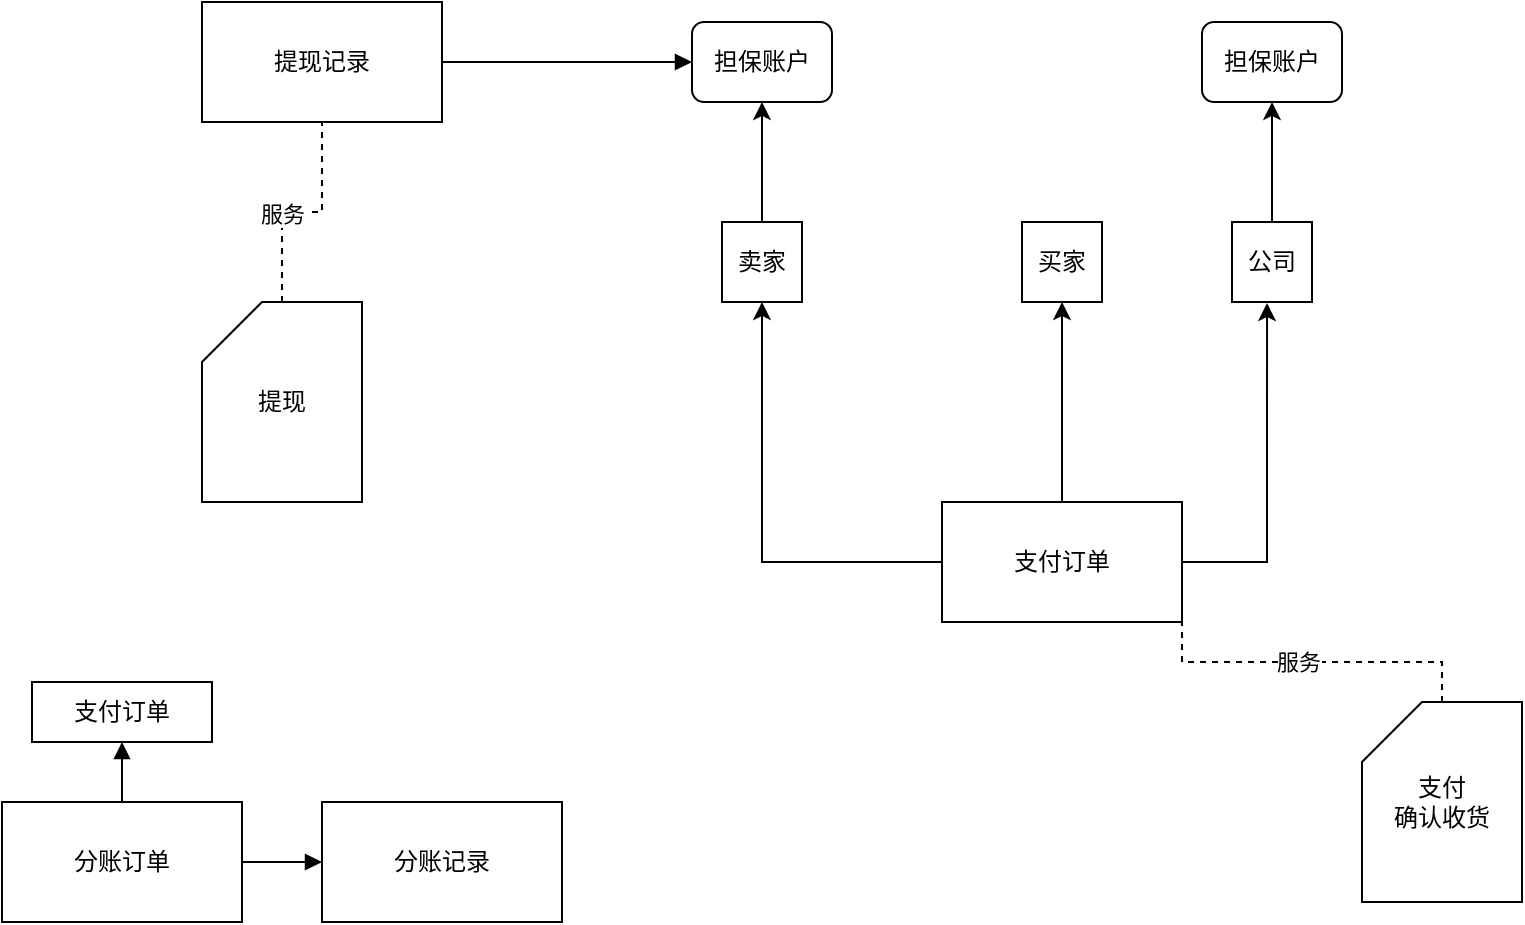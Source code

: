 <mxfile version="20.8.23" type="github">
  <diagram id="h3CSzwQBVvNEi9bYj9ZV" name="Page-1">
    <mxGraphModel dx="2284" dy="794" grid="1" gridSize="10" guides="1" tooltips="1" connect="1" arrows="1" fold="1" page="1" pageScale="1" pageWidth="850" pageHeight="1100" math="0" shadow="0">
      <root>
        <mxCell id="0" />
        <mxCell id="1" parent="0" />
        <mxCell id="zE71gSJNUN73lAzTByjQ-34" style="edgeStyle=orthogonalEdgeStyle;rounded=0;orthogonalLoop=1;jettySize=auto;html=1;" parent="1" source="zE71gSJNUN73lAzTByjQ-5" target="zE71gSJNUN73lAzTByjQ-33" edge="1">
          <mxGeometry relative="1" as="geometry" />
        </mxCell>
        <mxCell id="zE71gSJNUN73lAzTByjQ-5" value="卖家" style="whiteSpace=wrap;html=1;aspect=fixed;" parent="1" vertex="1">
          <mxGeometry x="170" y="150" width="40" height="40" as="geometry" />
        </mxCell>
        <mxCell id="zE71gSJNUN73lAzTByjQ-6" value="买家" style="whiteSpace=wrap;html=1;aspect=fixed;" parent="1" vertex="1">
          <mxGeometry x="320" y="150" width="40" height="40" as="geometry" />
        </mxCell>
        <mxCell id="zE71gSJNUN73lAzTByjQ-36" style="edgeStyle=orthogonalEdgeStyle;rounded=0;orthogonalLoop=1;jettySize=auto;html=1;entryX=0.5;entryY=1;entryDx=0;entryDy=0;" parent="1" source="zE71gSJNUN73lAzTByjQ-7" target="zE71gSJNUN73lAzTByjQ-35" edge="1">
          <mxGeometry relative="1" as="geometry" />
        </mxCell>
        <mxCell id="zE71gSJNUN73lAzTByjQ-7" value="公司" style="whiteSpace=wrap;html=1;aspect=fixed;" parent="1" vertex="1">
          <mxGeometry x="425" y="150" width="40" height="40" as="geometry" />
        </mxCell>
        <mxCell id="zE71gSJNUN73lAzTByjQ-15" style="edgeStyle=orthogonalEdgeStyle;rounded=0;orthogonalLoop=1;jettySize=auto;html=1;entryX=0.5;entryY=1;entryDx=0;entryDy=0;" parent="1" source="zE71gSJNUN73lAzTByjQ-13" target="zE71gSJNUN73lAzTByjQ-6" edge="1">
          <mxGeometry relative="1" as="geometry" />
        </mxCell>
        <mxCell id="zE71gSJNUN73lAzTByjQ-16" style="edgeStyle=orthogonalEdgeStyle;rounded=0;orthogonalLoop=1;jettySize=auto;html=1;entryX=0.5;entryY=1;entryDx=0;entryDy=0;" parent="1" source="zE71gSJNUN73lAzTByjQ-13" target="zE71gSJNUN73lAzTByjQ-5" edge="1">
          <mxGeometry relative="1" as="geometry" />
        </mxCell>
        <mxCell id="zE71gSJNUN73lAzTByjQ-17" style="edgeStyle=orthogonalEdgeStyle;rounded=0;orthogonalLoop=1;jettySize=auto;html=1;entryX=0.438;entryY=1.013;entryDx=0;entryDy=0;entryPerimeter=0;" parent="1" source="zE71gSJNUN73lAzTByjQ-13" target="zE71gSJNUN73lAzTByjQ-7" edge="1">
          <mxGeometry relative="1" as="geometry" />
        </mxCell>
        <mxCell id="zE71gSJNUN73lAzTByjQ-13" value="支付订单" style="whiteSpace=wrap;html=1;" parent="1" vertex="1">
          <mxGeometry x="280" y="290" width="120" height="60" as="geometry" />
        </mxCell>
        <mxCell id="zE71gSJNUN73lAzTByjQ-61" style="edgeStyle=orthogonalEdgeStyle;rounded=0;orthogonalLoop=1;jettySize=auto;html=1;endArrow=block;endFill=1;" parent="1" source="zE71gSJNUN73lAzTByjQ-18" target="zE71gSJNUN73lAzTByjQ-60" edge="1">
          <mxGeometry relative="1" as="geometry" />
        </mxCell>
        <mxCell id="zE71gSJNUN73lAzTByjQ-64" style="edgeStyle=orthogonalEdgeStyle;rounded=0;orthogonalLoop=1;jettySize=auto;html=1;entryX=0.5;entryY=1;entryDx=0;entryDy=0;endArrow=block;endFill=1;" parent="1" source="zE71gSJNUN73lAzTByjQ-18" target="zE71gSJNUN73lAzTByjQ-63" edge="1">
          <mxGeometry relative="1" as="geometry" />
        </mxCell>
        <mxCell id="zE71gSJNUN73lAzTByjQ-18" value="分账订单" style="whiteSpace=wrap;html=1;" parent="1" vertex="1">
          <mxGeometry x="-190" y="440" width="120" height="60" as="geometry" />
        </mxCell>
        <mxCell id="zE71gSJNUN73lAzTByjQ-33" value="担保账户" style="rounded=1;whiteSpace=wrap;html=1;" parent="1" vertex="1">
          <mxGeometry x="155" y="50" width="70" height="40" as="geometry" />
        </mxCell>
        <mxCell id="zE71gSJNUN73lAzTByjQ-35" value="担保账户" style="rounded=1;whiteSpace=wrap;html=1;" parent="1" vertex="1">
          <mxGeometry x="410" y="50" width="70" height="40" as="geometry" />
        </mxCell>
        <mxCell id="zE71gSJNUN73lAzTByjQ-47" style="edgeStyle=orthogonalEdgeStyle;rounded=0;orthogonalLoop=1;jettySize=auto;html=1;entryX=0.5;entryY=1;entryDx=0;entryDy=0;endArrow=none;endFill=0;dashed=1;" parent="1" source="zE71gSJNUN73lAzTByjQ-46" target="zE71gSJNUN73lAzTByjQ-13" edge="1">
          <mxGeometry relative="1" as="geometry">
            <Array as="points">
              <mxPoint x="400" y="370" />
              <mxPoint x="400" y="350" />
            </Array>
          </mxGeometry>
        </mxCell>
        <mxCell id="zE71gSJNUN73lAzTByjQ-48" value="服务" style="edgeLabel;html=1;align=center;verticalAlign=middle;resizable=0;points=[];" parent="zE71gSJNUN73lAzTByjQ-47" vertex="1" connectable="0">
          <mxGeometry x="-0.201" relative="1" as="geometry">
            <mxPoint as="offset" />
          </mxGeometry>
        </mxCell>
        <mxCell id="zE71gSJNUN73lAzTByjQ-46" value="支付&lt;br&gt;确认收货" style="shape=card;whiteSpace=wrap;html=1;" parent="1" vertex="1">
          <mxGeometry x="490" y="390" width="80" height="100" as="geometry" />
        </mxCell>
        <mxCell id="zE71gSJNUN73lAzTByjQ-52" style="edgeStyle=orthogonalEdgeStyle;rounded=0;orthogonalLoop=1;jettySize=auto;html=1;endArrow=block;endFill=1;" parent="1" source="zE71gSJNUN73lAzTByjQ-51" target="zE71gSJNUN73lAzTByjQ-33" edge="1">
          <mxGeometry relative="1" as="geometry" />
        </mxCell>
        <mxCell id="zE71gSJNUN73lAzTByjQ-51" value="提现记录" style="whiteSpace=wrap;html=1;" parent="1" vertex="1">
          <mxGeometry x="-90" y="40" width="120" height="60" as="geometry" />
        </mxCell>
        <mxCell id="zE71gSJNUN73lAzTByjQ-57" value="提现" style="shape=card;whiteSpace=wrap;html=1;" parent="1" vertex="1">
          <mxGeometry x="-90" y="190" width="80" height="100" as="geometry" />
        </mxCell>
        <mxCell id="zE71gSJNUN73lAzTByjQ-58" style="edgeStyle=orthogonalEdgeStyle;rounded=0;orthogonalLoop=1;jettySize=auto;html=1;endArrow=none;endFill=0;dashed=1;" parent="1" source="zE71gSJNUN73lAzTByjQ-57" target="zE71gSJNUN73lAzTByjQ-51" edge="1">
          <mxGeometry relative="1" as="geometry">
            <mxPoint x="190" y="200.037" as="sourcePoint" />
            <mxPoint x="-10" y="180" as="targetPoint" />
          </mxGeometry>
        </mxCell>
        <mxCell id="zE71gSJNUN73lAzTByjQ-59" value="服务" style="edgeLabel;html=1;align=center;verticalAlign=middle;resizable=0;points=[];" parent="zE71gSJNUN73lAzTByjQ-58" vertex="1" connectable="0">
          <mxGeometry x="-0.201" relative="1" as="geometry">
            <mxPoint as="offset" />
          </mxGeometry>
        </mxCell>
        <mxCell id="zE71gSJNUN73lAzTByjQ-60" value="分账记录" style="whiteSpace=wrap;html=1;" parent="1" vertex="1">
          <mxGeometry x="-30" y="440" width="120" height="60" as="geometry" />
        </mxCell>
        <mxCell id="zE71gSJNUN73lAzTByjQ-63" value="支付订单" style="whiteSpace=wrap;html=1;" parent="1" vertex="1">
          <mxGeometry x="-175" y="380" width="90" height="30" as="geometry" />
        </mxCell>
      </root>
    </mxGraphModel>
  </diagram>
</mxfile>
